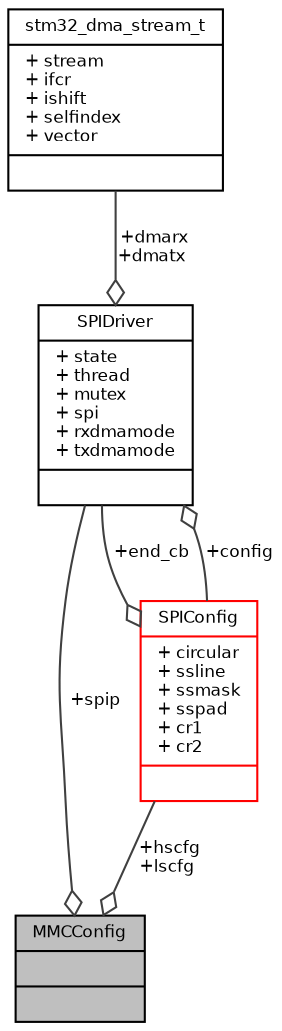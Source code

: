 digraph "MMCConfig"
{
  bgcolor="transparent";
  edge [fontname="Helvetica",fontsize="8",labelfontname="Helvetica",labelfontsize="8"];
  node [fontname="Helvetica",fontsize="8",shape=record];
  Node1 [label="{MMCConfig\n||}",height=0.2,width=0.4,color="black", fillcolor="grey75", style="filled", fontcolor="black"];
  Node2 -> Node1 [color="grey25",fontsize="8",style="solid",label=" +spip" ,arrowhead="odiamond",fontname="Helvetica"];
  Node2 [label="{SPIDriver\n|+ state\l+ thread\l+ mutex\l+ spi\l+ rxdmamode\l+ txdmamode\l|}",height=0.2,width=0.4,color="black",URL="$struct_s_p_i_driver.html",tooltip="Structure representing an SPI driver. "];
  Node3 -> Node2 [color="grey25",fontsize="8",style="solid",label=" +dmarx\n+dmatx" ,arrowhead="odiamond",fontname="Helvetica"];
  Node3 [label="{stm32_dma_stream_t\n|+ stream\l+ ifcr\l+ ishift\l+ selfindex\l+ vector\l|}",height=0.2,width=0.4,color="black",URL="$structstm32__dma__stream__t.html",tooltip="STM32 DMA stream descriptor structure. "];
  Node4 -> Node2 [color="grey25",fontsize="8",style="solid",label=" +config" ,arrowhead="odiamond",fontname="Helvetica"];
  Node4 [label="{SPIConfig\n|+ circular\l+ ssline\l+ ssmask\l+ sspad\l+ cr1\l+ cr2\l|}",height=0.2,width=0.4,color="red",URL="$struct_s_p_i_config.html",tooltip="Driver configuration structure. "];
  Node2 -> Node4 [color="grey25",fontsize="8",style="solid",label=" +end_cb" ,arrowhead="odiamond",fontname="Helvetica"];
  Node4 -> Node1 [color="grey25",fontsize="8",style="solid",label=" +hscfg\n+lscfg" ,arrowhead="odiamond",fontname="Helvetica"];
}
